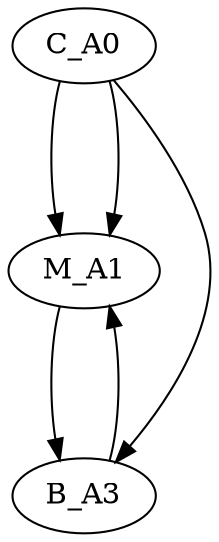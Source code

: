 digraph G {

// Commands to run this schedule
// $ dm-sched dev/wbm1 add <path_to_this_file>            # load pattern
// $ dm-cmd dev/wbm1 startpattern PatA                    # start pattern
// $ dm-cmd dev/wbm1 status -v                            # show sent message counts
// $ dm-cmd dev/wbm1 cleardiag                            # clear diagnostics

// This schedule is used to test the maximum data rate for SCU receiver.
// A bunch of timing messages are generated and sent by DM with different data rate and
// allowed maximum data rate is determined by counting lost messages on SCU.

// Each timing message with event ID 4043 (0xfcb) contains a pseudo MPS protocol in its parameter field:
// - parameter (8-byte): sender ID (6) + index (1) + MPS_flag (1)
// where:
// - sender ID: MAC address
// - index: MPS channel index
// - MPS_flag: OK (=1), NOK (=2), TEST (=3)

// 1 timing message (M_A1) will be sent in a period of 'tperiod' [ns] and it is repeated 'qty' + 1 times.
// To send 6000 timing msgs, the valud of 5999 should be set to 'qty'
// To send msgs at rates 300/600/1000/1200/1500 Hz (264/528/880/1056/1320 Kbps), the value of 'tperiod' should vary between 33333/16666/10000/8333/6666 us

name="pseudo_MPS"
graph [rankdir   = TB, nodesep           = 0.6, mindist     = 1.0, ranksep = 1.0, overlap = false]
node [cpu="0", pattern=PatA, patentry=0, patexit=0,  style     = "filled", fillcolor = "white", color = "black"];
edge [type="defdst"];

C_A0 [type="flow",  patentry=1, toffs=0, qty="5999", tvalid="0", vabs="true"];
M_A1 [type="tmsg",  patentry=1, toffs=0, fid=1, gid=4043, evtno=4043, sid="0", bpid="0", par="0xffffffffffff0001"];
B_A3 [type="block", patexit=1,  tperiod=10000000, qlo="true"];

C_A0 -> M_A1 -> B_A3;
B_A3 -> M_A1 [type="altdst"];
C_A0 -> M_A1 [type="flowdst"];
C_A0 -> B_A3 [type="target"];

}
